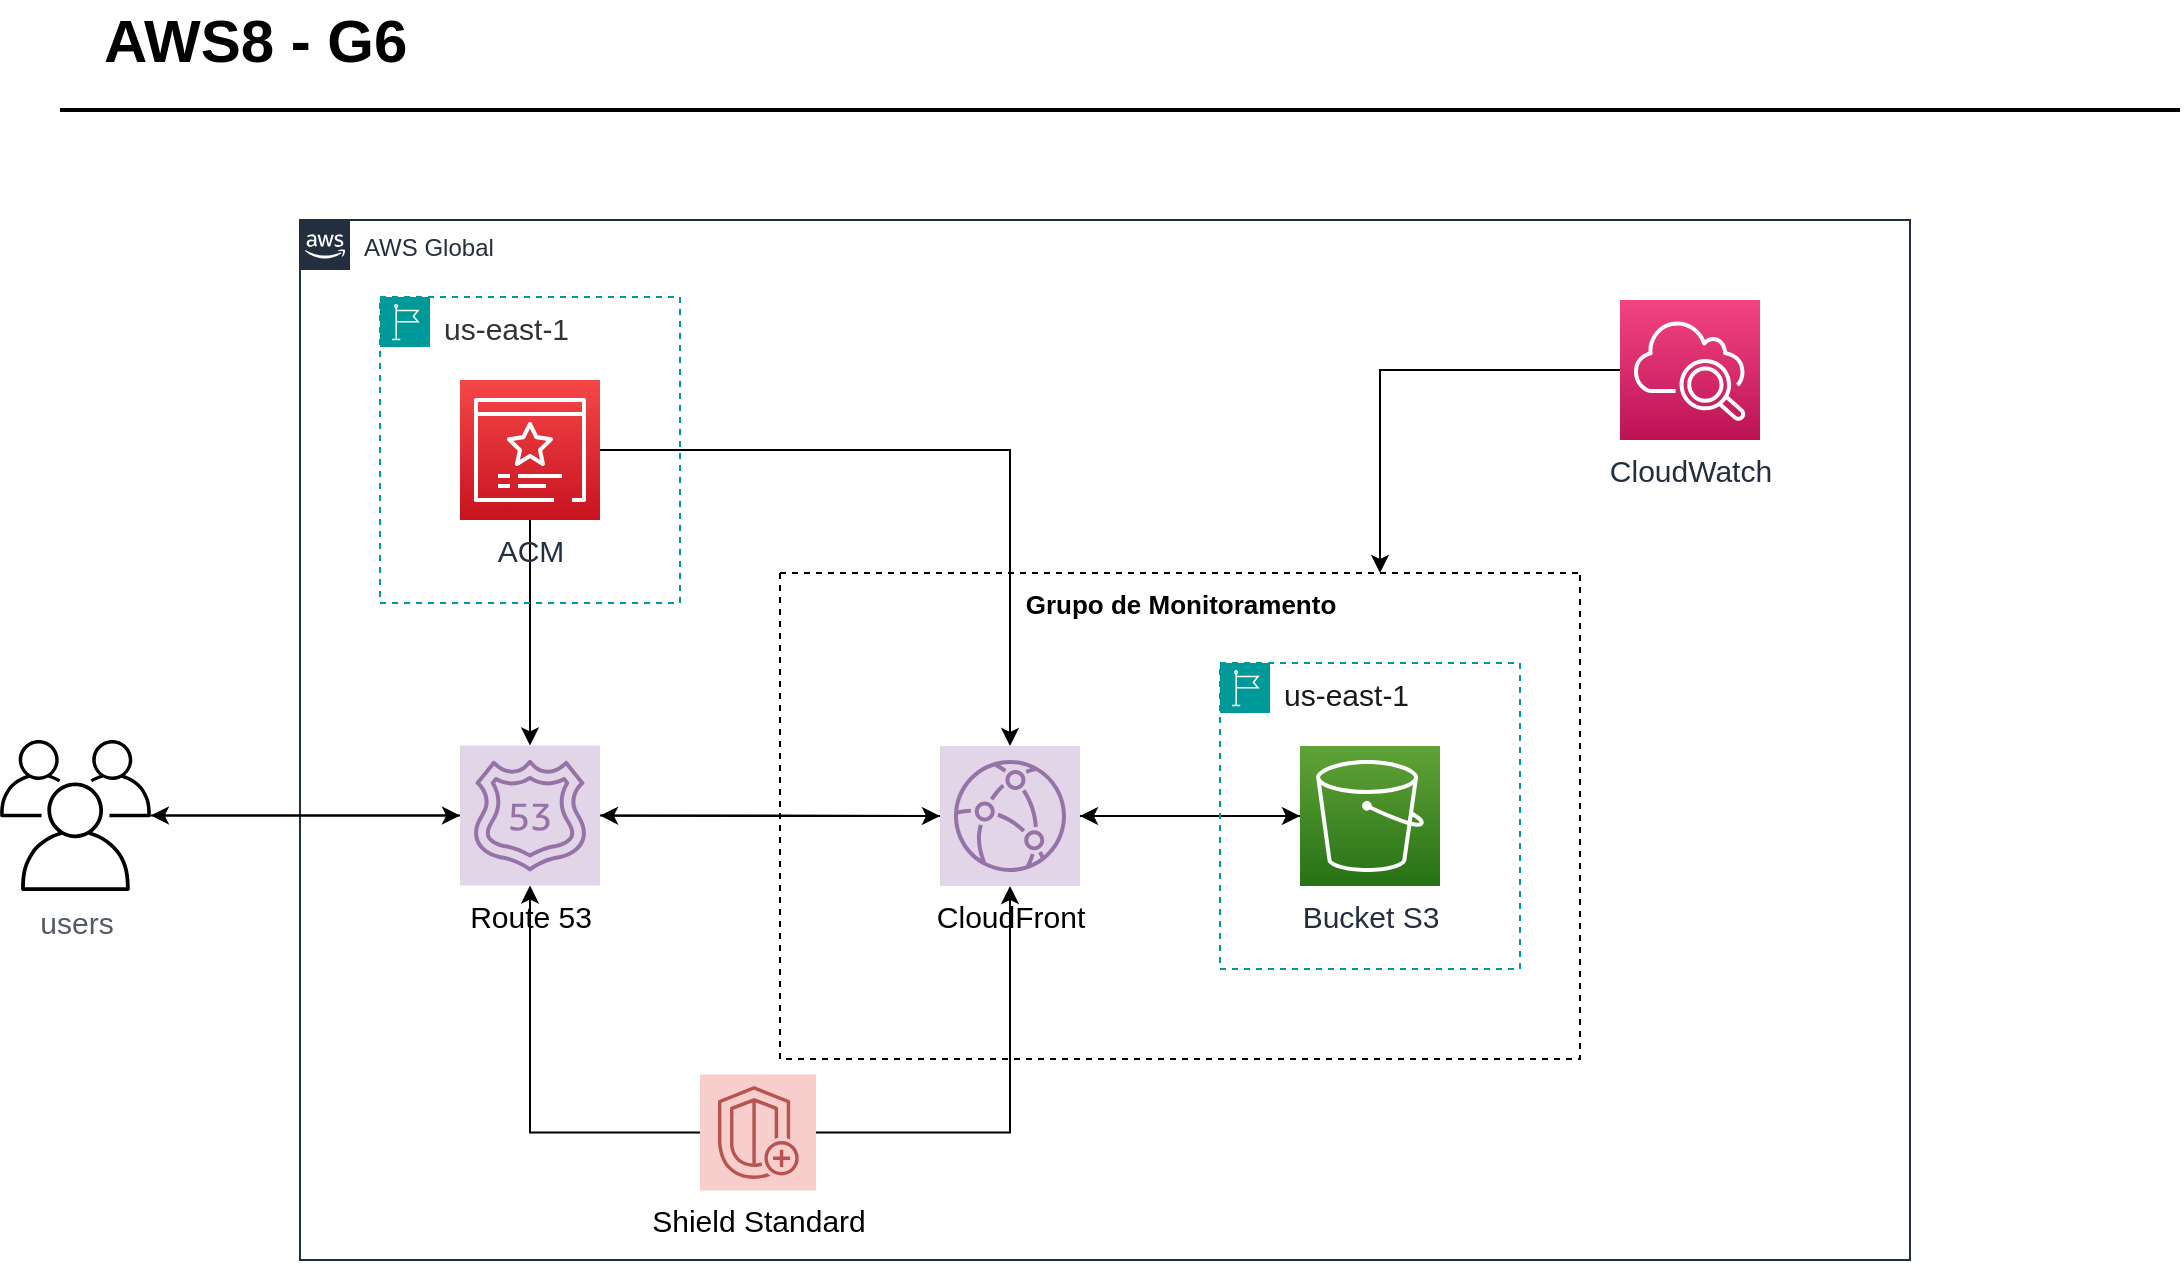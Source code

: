 <mxfile version="21.6.1" type="github">
  <diagram id="Ht1M8jgEwFfnCIfOTk4-" name="Page-1">
    <mxGraphModel dx="2320" dy="741" grid="1" gridSize="10" guides="1" tooltips="1" connect="1" arrows="1" fold="1" page="1" pageScale="1" pageWidth="827" pageHeight="1169" math="0" shadow="0">
      <root>
        <mxCell id="0" />
        <mxCell id="1" parent="0" />
        <mxCell id="UEzPUAAOIrF-is8g5C7q-2" value="AWS Global" style="points=[[0,0],[0.25,0],[0.5,0],[0.75,0],[1,0],[1,0.25],[1,0.5],[1,0.75],[1,1],[0.75,1],[0.5,1],[0.25,1],[0,1],[0,0.75],[0,0.5],[0,0.25]];outlineConnect=0;gradientColor=none;html=1;whiteSpace=wrap;fontSize=12;fontStyle=0;shape=mxgraph.aws4.group;grIcon=mxgraph.aws4.group_aws_cloud_alt;strokeColor=#232F3E;fillColor=none;verticalAlign=top;align=left;spacingLeft=30;fontColor=#232F3E;dashed=0;container=1;pointerEvents=0;collapsible=0;recursiveResize=0;" parent="1" vertex="1">
          <mxGeometry x="110" y="130" width="805" height="520" as="geometry" />
        </mxCell>
        <mxCell id="gmcyGkVwqVU7M_YvU6Ed-11" style="edgeStyle=orthogonalEdgeStyle;rounded=0;orthogonalLoop=1;jettySize=auto;html=1;" parent="UEzPUAAOIrF-is8g5C7q-2" source="cJzo9WibTIsnToOcqdDL-10" target="cJzo9WibTIsnToOcqdDL-6" edge="1">
          <mxGeometry relative="1" as="geometry" />
        </mxCell>
        <mxCell id="cJzo9WibTIsnToOcqdDL-10" value="&lt;font style=&quot;font-size: 15px;&quot;&gt;Bucket S3&lt;/font&gt;" style="sketch=0;points=[[0,0,0],[0.25,0,0],[0.5,0,0],[0.75,0,0],[1,0,0],[0,1,0],[0.25,1,0],[0.5,1,0],[0.75,1,0],[1,1,0],[0,0.25,0],[0,0.5,0],[0,0.75,0],[1,0.25,0],[1,0.5,0],[1,0.75,0]];outlineConnect=0;fontColor=#232F3E;gradientColor=#60A337;gradientDirection=north;fillColor=#277116;strokeColor=#ffffff;dashed=0;verticalLabelPosition=bottom;verticalAlign=top;align=center;html=1;fontSize=12;fontStyle=0;aspect=fixed;shape=mxgraph.aws4.resourceIcon;resIcon=mxgraph.aws4.s3;" parent="UEzPUAAOIrF-is8g5C7q-2" vertex="1">
          <mxGeometry x="500" y="263" width="70" height="70" as="geometry" />
        </mxCell>
        <mxCell id="gmcyGkVwqVU7M_YvU6Ed-10" style="edgeStyle=orthogonalEdgeStyle;rounded=0;orthogonalLoop=1;jettySize=auto;html=1;" parent="UEzPUAAOIrF-is8g5C7q-2" source="cJzo9WibTIsnToOcqdDL-6" target="cJzo9WibTIsnToOcqdDL-2" edge="1">
          <mxGeometry relative="1" as="geometry" />
        </mxCell>
        <mxCell id="cJzo9WibTIsnToOcqdDL-6" value="&lt;font style=&quot;font-size: 15px;&quot;&gt;CloudFront&lt;/font&gt;" style="sketch=0;points=[[0,0,0],[0.25,0,0],[0.5,0,0],[0.75,0,0],[1,0,0],[0,1,0],[0.25,1,0],[0.5,1,0],[0.75,1,0],[1,1,0],[0,0.25,0],[0,0.5,0],[0,0.75,0],[1,0.25,0],[1,0.5,0],[1,0.75,0]];outlineConnect=0;gradientDirection=north;fillColor=#e1d5e7;strokeColor=#9673a6;dashed=0;verticalLabelPosition=bottom;verticalAlign=top;align=center;html=1;fontSize=12;fontStyle=0;aspect=fixed;shape=mxgraph.aws4.resourceIcon;resIcon=mxgraph.aws4.cloudfront;" parent="UEzPUAAOIrF-is8g5C7q-2" vertex="1">
          <mxGeometry x="320" y="263" width="70" height="70" as="geometry" />
        </mxCell>
        <mxCell id="JciT0yg2AG9aeZorolF0-9" value="" style="endArrow=classic;html=1;rounded=0;exitX=1;exitY=0.5;exitDx=0;exitDy=0;exitPerimeter=0;entryX=0;entryY=0.5;entryDx=0;entryDy=0;entryPerimeter=0;" parent="UEzPUAAOIrF-is8g5C7q-2" source="cJzo9WibTIsnToOcqdDL-6" target="cJzo9WibTIsnToOcqdDL-10" edge="1">
          <mxGeometry width="50" height="50" relative="1" as="geometry">
            <mxPoint x="5" y="176.83" as="sourcePoint" />
            <mxPoint x="100" y="177" as="targetPoint" />
          </mxGeometry>
        </mxCell>
        <mxCell id="gmcyGkVwqVU7M_YvU6Ed-14" style="edgeStyle=orthogonalEdgeStyle;rounded=0;orthogonalLoop=1;jettySize=auto;html=1;entryX=0.5;entryY=1;entryDx=0;entryDy=0;entryPerimeter=0;" parent="UEzPUAAOIrF-is8g5C7q-2" source="cJzo9WibTIsnToOcqdDL-8" target="cJzo9WibTIsnToOcqdDL-2" edge="1">
          <mxGeometry relative="1" as="geometry" />
        </mxCell>
        <mxCell id="gmcyGkVwqVU7M_YvU6Ed-15" style="edgeStyle=orthogonalEdgeStyle;rounded=0;orthogonalLoop=1;jettySize=auto;html=1;entryX=0.5;entryY=1;entryDx=0;entryDy=0;entryPerimeter=0;" parent="UEzPUAAOIrF-is8g5C7q-2" source="cJzo9WibTIsnToOcqdDL-8" target="cJzo9WibTIsnToOcqdDL-6" edge="1">
          <mxGeometry relative="1" as="geometry" />
        </mxCell>
        <mxCell id="cJzo9WibTIsnToOcqdDL-8" value="&lt;font style=&quot;font-size: 15px;&quot;&gt;Shield Standard&lt;/font&gt;" style="sketch=0;points=[[0,0,0],[0.25,0,0],[0.5,0,0],[0.75,0,0],[1,0,0],[0,1,0],[0.25,1,0],[0.5,1,0],[0.75,1,0],[1,1,0],[0,0.25,0],[0,0.5,0],[0,0.75,0],[1,0.25,0],[1,0.5,0],[1,0.75,0]];outlineConnect=0;gradientDirection=north;fillColor=#f8cecc;strokeColor=#b85450;dashed=0;verticalLabelPosition=bottom;verticalAlign=top;align=center;html=1;fontSize=12;fontStyle=0;aspect=fixed;shape=mxgraph.aws4.resourceIcon;resIcon=mxgraph.aws4.shield;gradientColor=none;" parent="UEzPUAAOIrF-is8g5C7q-2" vertex="1">
          <mxGeometry x="200" y="427.25" width="58" height="58" as="geometry" />
        </mxCell>
        <mxCell id="gmcyGkVwqVU7M_YvU6Ed-3" value="" style="swimlane;startSize=0;dashed=1;" parent="UEzPUAAOIrF-is8g5C7q-2" vertex="1">
          <mxGeometry x="240" y="176.5" width="400" height="243" as="geometry" />
        </mxCell>
        <mxCell id="gmcyGkVwqVU7M_YvU6Ed-5" value="&lt;b&gt;&lt;font style=&quot;font-size: 13px;&quot;&gt;Grupo de Monitoramento&lt;/font&gt;&lt;/b&gt;" style="text;html=1;align=center;verticalAlign=middle;resizable=0;points=[];autosize=1;strokeColor=none;fillColor=none;" parent="gmcyGkVwqVU7M_YvU6Ed-3" vertex="1">
          <mxGeometry x="110" width="180" height="30" as="geometry" />
        </mxCell>
        <mxCell id="gmcyGkVwqVU7M_YvU6Ed-12" value="&lt;font style=&quot;font-size: 15px;&quot; color=&quot;#1a1a1a&quot;&gt;us-east-1&lt;/font&gt;" style="sketch=0;outlineConnect=0;gradientColor=none;html=1;whiteSpace=wrap;fontSize=12;fontStyle=0;shape=mxgraph.aws4.group;grIcon=mxgraph.aws4.group_region;strokeColor=#009999;fillColor=none;verticalAlign=top;align=left;spacingLeft=30;fontColor=#879196;dashed=1;" parent="gmcyGkVwqVU7M_YvU6Ed-3" vertex="1">
          <mxGeometry x="220" y="45" width="150" height="153" as="geometry" />
        </mxCell>
        <mxCell id="gmcyGkVwqVU7M_YvU6Ed-8" style="edgeStyle=orthogonalEdgeStyle;rounded=0;orthogonalLoop=1;jettySize=auto;html=1;" parent="UEzPUAAOIrF-is8g5C7q-2" source="cJzo9WibTIsnToOcqdDL-2" target="cJzo9WibTIsnToOcqdDL-6" edge="1">
          <mxGeometry relative="1" as="geometry" />
        </mxCell>
        <mxCell id="cJzo9WibTIsnToOcqdDL-2" value="&lt;font style=&quot;font-size: 15px;&quot;&gt;Route 53&lt;/font&gt;" style="sketch=0;points=[[0,0,0],[0.25,0,0],[0.5,0,0],[0.75,0,0],[1,0,0],[0,1,0],[0.25,1,0],[0.5,1,0],[0.75,1,0],[1,1,0],[0,0.25,0],[0,0.5,0],[0,0.75,0],[1,0.25,0],[1,0.5,0],[1,0.75,0]];outlineConnect=0;gradientDirection=north;fillColor=#e1d5e7;strokeColor=#9673a6;dashed=0;verticalLabelPosition=bottom;verticalAlign=top;align=center;html=1;fontSize=12;fontStyle=0;aspect=fixed;shape=mxgraph.aws4.resourceIcon;resIcon=mxgraph.aws4.route_53;" parent="UEzPUAAOIrF-is8g5C7q-2" vertex="1">
          <mxGeometry x="80" y="262.75" width="70" height="70" as="geometry" />
        </mxCell>
        <mxCell id="gmcyGkVwqVU7M_YvU6Ed-7" style="edgeStyle=orthogonalEdgeStyle;rounded=0;orthogonalLoop=1;jettySize=auto;html=1;entryX=0.5;entryY=0;entryDx=0;entryDy=0;entryPerimeter=0;" parent="UEzPUAAOIrF-is8g5C7q-2" source="JciT0yg2AG9aeZorolF0-6" target="cJzo9WibTIsnToOcqdDL-6" edge="1">
          <mxGeometry relative="1" as="geometry" />
        </mxCell>
        <mxCell id="gmcyGkVwqVU7M_YvU6Ed-19" style="edgeStyle=orthogonalEdgeStyle;rounded=0;orthogonalLoop=1;jettySize=auto;html=1;entryX=0.5;entryY=0;entryDx=0;entryDy=0;entryPerimeter=0;" parent="UEzPUAAOIrF-is8g5C7q-2" source="JciT0yg2AG9aeZorolF0-6" target="cJzo9WibTIsnToOcqdDL-2" edge="1">
          <mxGeometry relative="1" as="geometry" />
        </mxCell>
        <mxCell id="JciT0yg2AG9aeZorolF0-6" value="&lt;font style=&quot;font-size: 15px;&quot;&gt;ACM&lt;/font&gt;" style="sketch=0;points=[[0,0,0],[0.25,0,0],[0.5,0,0],[0.75,0,0],[1,0,0],[0,1,0],[0.25,1,0],[0.5,1,0],[0.75,1,0],[1,1,0],[0,0.25,0],[0,0.5,0],[0,0.75,0],[1,0.25,0],[1,0.5,0],[1,0.75,0]];outlineConnect=0;fontColor=#232F3E;gradientColor=#F54749;gradientDirection=north;fillColor=#C7131F;strokeColor=#ffffff;dashed=0;verticalLabelPosition=bottom;verticalAlign=top;align=center;html=1;fontSize=12;fontStyle=0;aspect=fixed;shape=mxgraph.aws4.resourceIcon;resIcon=mxgraph.aws4.certificate_manager_3;" parent="UEzPUAAOIrF-is8g5C7q-2" vertex="1">
          <mxGeometry x="80" y="80" width="70" height="70" as="geometry" />
        </mxCell>
        <mxCell id="gmcyGkVwqVU7M_YvU6Ed-6" style="edgeStyle=orthogonalEdgeStyle;rounded=0;orthogonalLoop=1;jettySize=auto;html=1;entryX=0.75;entryY=0;entryDx=0;entryDy=0;" parent="UEzPUAAOIrF-is8g5C7q-2" source="cJzo9WibTIsnToOcqdDL-9" target="gmcyGkVwqVU7M_YvU6Ed-3" edge="1">
          <mxGeometry relative="1" as="geometry" />
        </mxCell>
        <mxCell id="cJzo9WibTIsnToOcqdDL-9" value="&lt;font style=&quot;font-size: 15px;&quot;&gt;CloudWatch&lt;/font&gt;" style="sketch=0;points=[[0,0,0],[0.25,0,0],[0.5,0,0],[0.75,0,0],[1,0,0],[0,1,0],[0.25,1,0],[0.5,1,0],[0.75,1,0],[1,1,0],[0,0.25,0],[0,0.5,0],[0,0.75,0],[1,0.25,0],[1,0.5,0],[1,0.75,0]];points=[[0,0,0],[0.25,0,0],[0.5,0,0],[0.75,0,0],[1,0,0],[0,1,0],[0.25,1,0],[0.5,1,0],[0.75,1,0],[1,1,0],[0,0.25,0],[0,0.5,0],[0,0.75,0],[1,0.25,0],[1,0.5,0],[1,0.75,0]];outlineConnect=0;fontColor=#232F3E;gradientColor=#F34482;gradientDirection=north;fillColor=#BC1356;strokeColor=#ffffff;dashed=0;verticalLabelPosition=bottom;verticalAlign=top;align=center;html=1;fontSize=12;fontStyle=0;aspect=fixed;shape=mxgraph.aws4.resourceIcon;resIcon=mxgraph.aws4.cloudwatch_2;" parent="UEzPUAAOIrF-is8g5C7q-2" vertex="1">
          <mxGeometry x="660" y="40" width="70" height="70" as="geometry" />
        </mxCell>
        <mxCell id="gmcyGkVwqVU7M_YvU6Ed-13" value="&lt;font style=&quot;font-size: 15px;&quot; color=&quot;#333333&quot;&gt;us-east-1&lt;/font&gt;" style="sketch=0;outlineConnect=0;gradientColor=none;html=1;whiteSpace=wrap;fontSize=12;fontStyle=0;shape=mxgraph.aws4.group;grIcon=mxgraph.aws4.group_region;strokeColor=#009999;fillColor=none;verticalAlign=top;align=left;spacingLeft=30;fontColor=#879196;dashed=1;" parent="UEzPUAAOIrF-is8g5C7q-2" vertex="1">
          <mxGeometry x="40" y="38.5" width="150" height="153" as="geometry" />
        </mxCell>
        <mxCell id="-QjtrjUzRDEMRZ5MF8oH-47" value="AWS8 - G6" style="text;html=1;resizable=0;points=[];autosize=1;align=left;verticalAlign=top;spacingTop=-4;fontSize=30;fontStyle=1" parent="1" vertex="1">
          <mxGeometry x="10" y="20" width="180" height="40" as="geometry" />
        </mxCell>
        <mxCell id="SCVMTBWpLvtzJIhz15lM-1" value="" style="line;strokeWidth=2;html=1;fontSize=14;" parent="1" vertex="1">
          <mxGeometry x="-10" y="70" width="1060" height="10" as="geometry" />
        </mxCell>
        <mxCell id="gmcyGkVwqVU7M_YvU6Ed-16" style="edgeStyle=orthogonalEdgeStyle;rounded=0;orthogonalLoop=1;jettySize=auto;html=1;" parent="1" source="cJzo9WibTIsnToOcqdDL-1" target="cJzo9WibTIsnToOcqdDL-2" edge="1">
          <mxGeometry relative="1" as="geometry" />
        </mxCell>
        <mxCell id="cJzo9WibTIsnToOcqdDL-1" value="&lt;font style=&quot;font-size: 15px;&quot;&gt;users&lt;/font&gt;" style="sketch=0;outlineConnect=0;gradientColor=none;fontColor=#545B64;strokeColor=none;fillColor=#000000;dashed=0;verticalLabelPosition=bottom;verticalAlign=top;align=center;html=1;fontSize=12;fontStyle=0;aspect=fixed;shape=mxgraph.aws4.illustration_users;pointerEvents=1" parent="1" vertex="1">
          <mxGeometry x="-40" y="390" width="75.5" height="75.5" as="geometry" />
        </mxCell>
        <mxCell id="gmcyGkVwqVU7M_YvU6Ed-17" style="edgeStyle=orthogonalEdgeStyle;rounded=0;orthogonalLoop=1;jettySize=auto;html=1;" parent="1" source="cJzo9WibTIsnToOcqdDL-2" target="cJzo9WibTIsnToOcqdDL-1" edge="1">
          <mxGeometry relative="1" as="geometry" />
        </mxCell>
      </root>
    </mxGraphModel>
  </diagram>
</mxfile>
